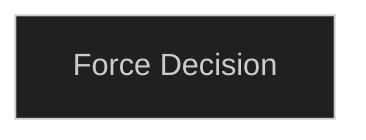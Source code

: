 ---
config:
  theme: dark
---
flowchart TD

    force_decision[Force Decision]
    click force_decision callback "
        Force Decision<br>
        <br>
        Cost: 5 motes, 1 Willpower<br>
        Duration: Instant<br>
        Type: Simple<br>
        Minimum Presence: 3<br>
        Minimum Essence: 2<br>
        <br>
        The ability to predict possible futures is of little use
        without the ability to make the outcome you prefer come
        to pass. This Charm allows a Sidereal to channel Essence
        into another being briefly, forcing them to make the
        decision the Sidereal desires. The player makes a Manipulation
        + Presence roll with a difficulty equal to the target's
        Essence. Success indicates the target will make the decision
        the way the Sidereal wishes.
        "